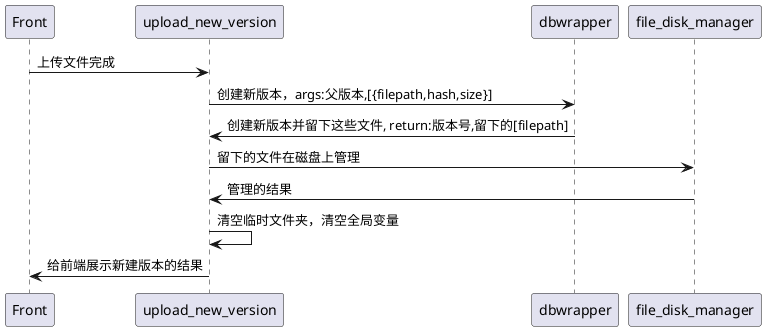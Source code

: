 @startuml 提交文件后服务器新建版本

participant "Front" as A
participant "upload_new_version" as B
participant "dbwrapper" as C
participant "file_disk_manager" as D

A -> B : 上传文件完成
B -> C : 创建新版本，args:父版本,[{filepath,hash,size}]
C -> B : 创建新版本并留下这些文件, return:版本号,留下的[filepath]
B -> D : 留下的文件在磁盘上管理
D -> B : 管理的结果
B -> B : 清空临时文件夹，清空全局变量
B -> A : 给前端展示新建版本的结果

@enduml

@startuml 新版本提交
participant "Front" as A
participant "upload_new_version" as B
participant "version_manager" as C

B -> A : 可上传文件列表及文件的HASH值
A -> A : 验证用户上传文件，有新加的文件就必须上传
A -> B : 上传文件
B -> C : 形成新版本

@enduml

@startuml 当不存在任何版本也不存在配置文件表时上传一个配置文件表

Front -> index : 主页
index -> DB : 是否存在任何版本
DB -> index : 版本列表为空
index -> DB : 是否存在配置文件表
DB -> index : 不存在任何配置文件表
index -> Front : 上传一个配置文件表

@enduml

@startuml 当不存在任何版本但有配置文件时按配置文件上传版本

participant "Front" as A
participant "index" as B
participant "DB" as C
participant "upload_first_version" as D

A -> B : 主页
B -> C : 是否存在任何版本
C -> B : 版本列表为空
B -> C : 是否存在配置文件表
C -> B : 有一个
B -> C : 给我这个配置文件表
C -> B : 给你
B -> A : 按照这个配置文件表上传文件
A -> A : 要求用户必须上传配置文件表中所有文件，以形成版本
A -> D : 上传配置文件表里的文件
D -> C : 新建版本，按照配置文件表

@enduml

@startuml 统一发布流程

participant "内网上传者" as A
participant "内网服务器" as B
participant "外网服务器" as D
participant "外网下载者" as A
participant "李守功" as C
participant "黄立新" as F


A -> B : 登陆
A -> B : 上传
B -> A : 返回γ版本号(待测试版)

B -> D : 同步

A -> D : 提供版本号，获取

C -> D : 标记某γ版本为β版本(待压盘版)

F -> D : 获取某个待压盘版，压盘，标记为α版本(发行版)

@enduml

@startuml 内网上传文件时序图

participant "网页前端" as A
participant "upload" as E
participant "pkpm_version_manage" as B
participant "login" as C
participant "数据库" as D


A -> E : 获取版本列表
E -> B : 获取版本列表
B -> D : 获取版本列表

A -> E : 登录
E -> C : 验证登录
C -> D : 从数据库读取用户账户信息
E -> D : 获取该用户负责的文件列表
E -> A : 显示文件列表

A -> E : 指定父版本，上传文件
E -> B : 指定父版本，上传文件
B -> D : 基于父版本获得\n新版本的配置文件
B -> B : 计算出新版文件列表
B -> D : 储存新版信息

@enduml

@startuml version_manage

class version_manage{
    + (bool,ver_id) add_version(parent_ver_id, filelist)     // 父版本号，文件列表，返回该版本号
}

@enduml